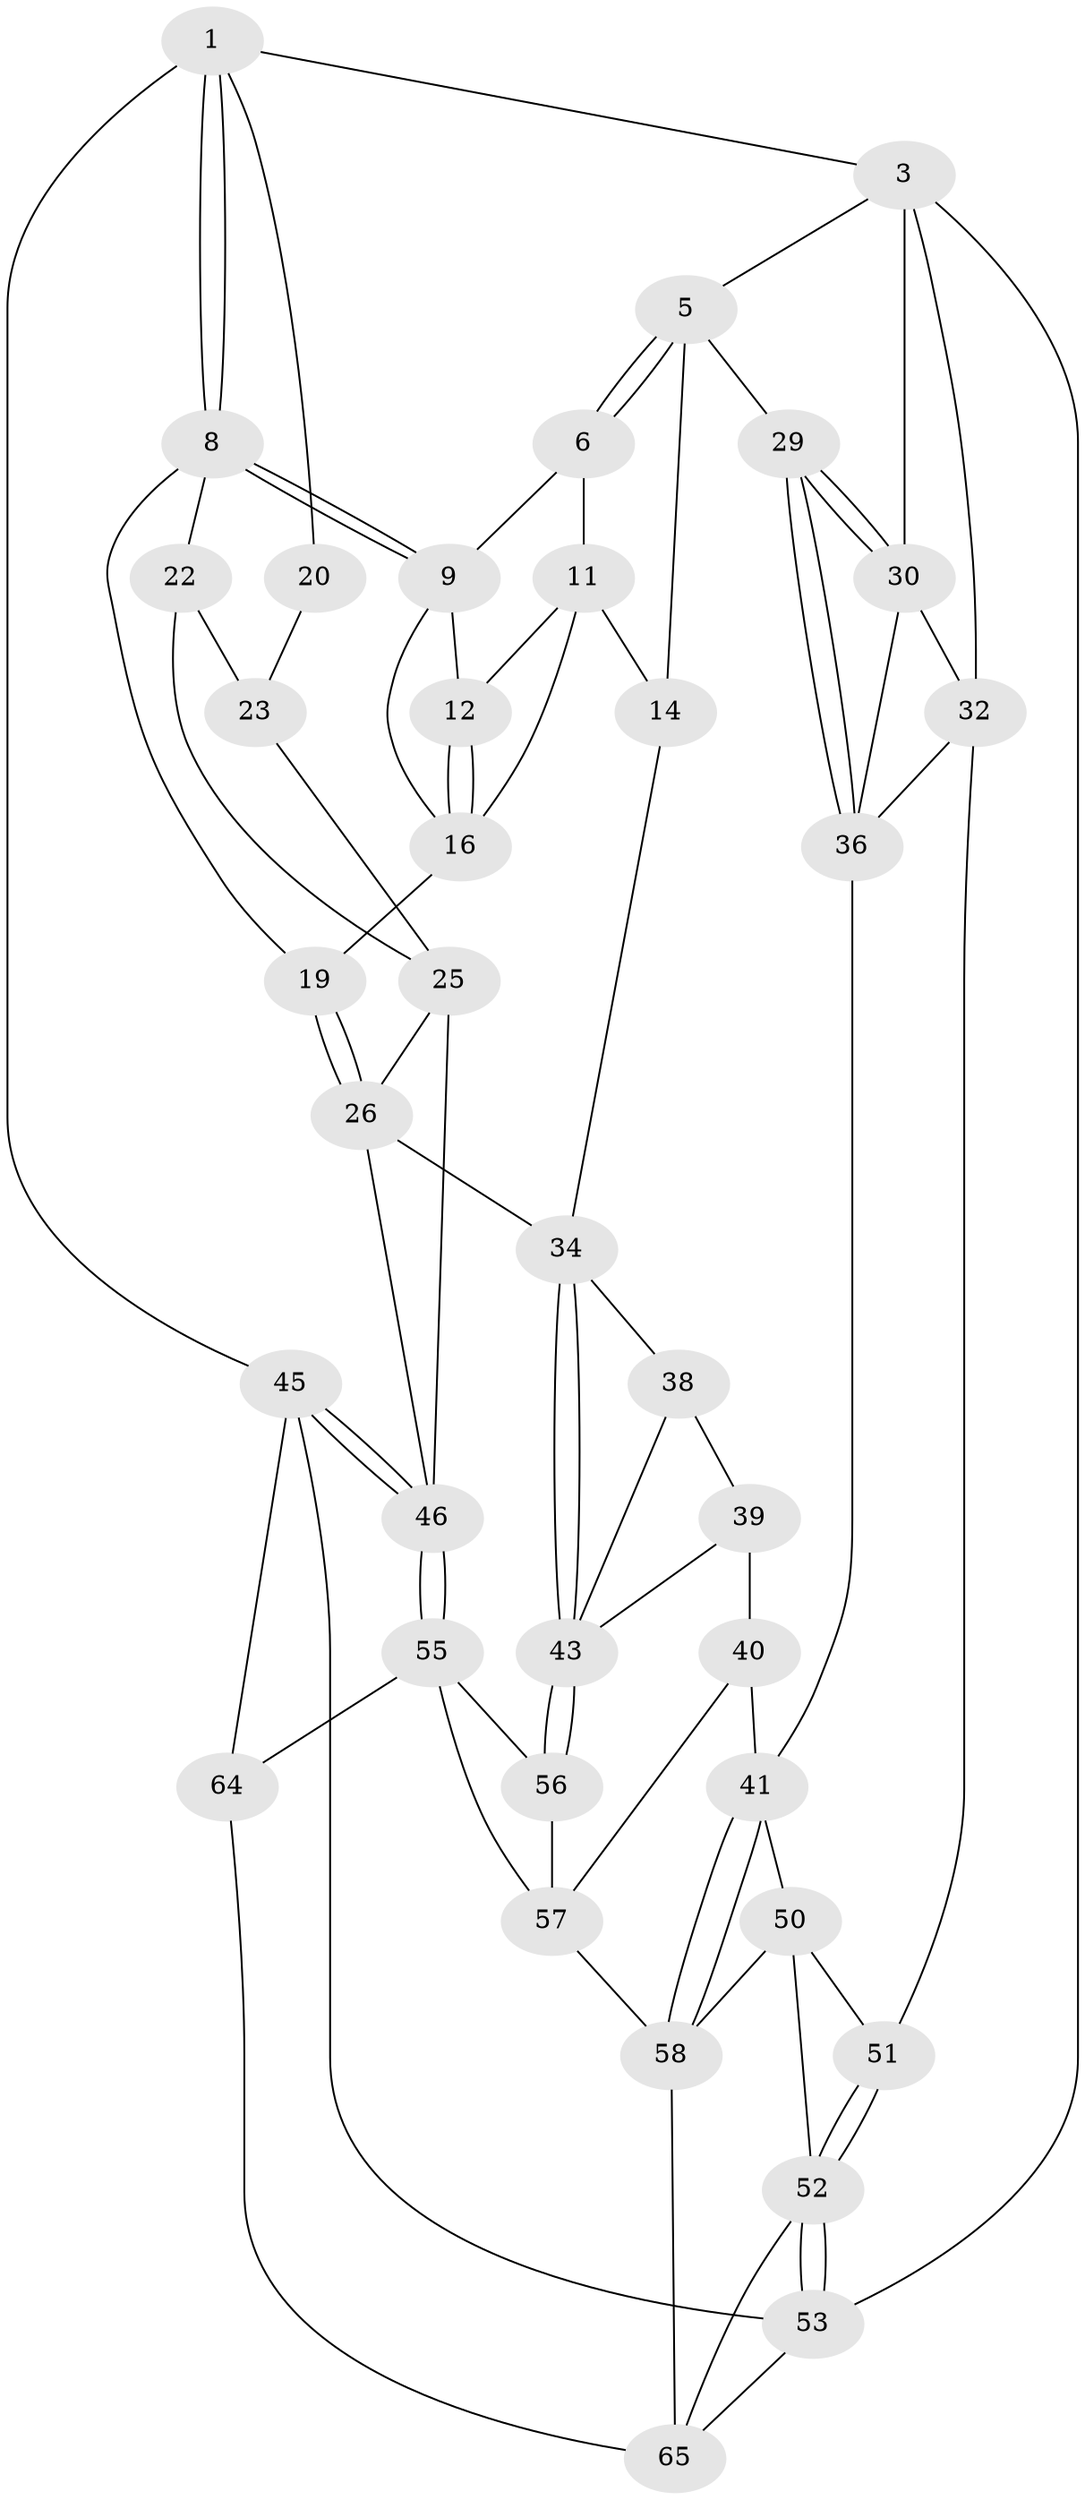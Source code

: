 // Generated by graph-tools (version 1.1) at 2025/24/03/03/25 07:24:35]
// undirected, 38 vertices, 83 edges
graph export_dot {
graph [start="1"]
  node [color=gray90,style=filled];
  1 [pos="+0.7694777916934852+0",super="+2"];
  3 [pos="+0+0",super="+4"];
  5 [pos="+0.11713858396009985+0",super="+15"];
  6 [pos="+0.4088443495728066+0",super="+7"];
  8 [pos="+0.7593917439963664+0.08993301902551576",super="+18"];
  9 [pos="+0.6806811465360961+0.08035080980563046",super="+10"];
  11 [pos="+0.4698165668293135+0",super="+13"];
  12 [pos="+0.5900805920931476+0.07143347071869115"];
  14 [pos="+0.4033998980361703+0.23728965713464165"];
  16 [pos="+0.5985675683201725+0.09295072619450084",super="+17"];
  19 [pos="+0.7373300865371764+0.32247612593683067"];
  20 [pos="+0.9882572225097405+0.00878629391467642",super="+21"];
  22 [pos="+0.892383227936129+0.09068973834829638",super="+24"];
  23 [pos="+0.9647619862903452+0.1937631601196055",super="+27"];
  25 [pos="+0.8632290875034979+0.25020003719322076",super="+28"];
  26 [pos="+0.7379582030067459+0.3263885124614836",super="+33"];
  29 [pos="+0.23701058605480763+0.25342015196705425"];
  30 [pos="+0.1285272487085982+0.1731319596378361",super="+31"];
  32 [pos="+0+0.3143345972552938",super="+49"];
  34 [pos="+0.6901175106004508+0.3854629636581853",super="+35"];
  36 [pos="+0.1632374168405741+0.4096945638555482",super="+37"];
  38 [pos="+0.38641660809967976+0.32856188728656577"];
  39 [pos="+0.3671762497680992+0.3844352773265804",super="+48"];
  40 [pos="+0.30108545165081874+0.46961889383037575",super="+54"];
  41 [pos="+0.2780754811060526+0.47283892053273024",super="+42"];
  43 [pos="+0.6554148372620429+0.478453640853859",super="+44"];
  45 [pos="+1+1",super="+67"];
  46 [pos="+1+0.7749371368339758",super="+47"];
  50 [pos="+0.13537920976243017+0.5543449649408045",super="+60"];
  51 [pos="+0+0.4613594760543761"];
  52 [pos="+0+0.9458432739212032",super="+62"];
  53 [pos="+0+1",super="+68"];
  55 [pos="+0.9410790591546244+0.7045649525885873",super="+63"];
  56 [pos="+0.6741064579197072+0.5448597772415305"];
  57 [pos="+0.40744701317210963+0.6731199460293056",super="+61"];
  58 [pos="+0.28514107345193074+0.716944234635514",super="+59"];
  64 [pos="+0.5767811961269024+0.8571814539491975"];
  65 [pos="+0.2723242807425156+0.8148329739104743",super="+66"];
  1 -- 8;
  1 -- 8;
  1 -- 3;
  1 -- 45;
  1 -- 20;
  3 -- 32;
  3 -- 53;
  3 -- 5;
  3 -- 30;
  5 -- 6;
  5 -- 6;
  5 -- 29;
  5 -- 14;
  6 -- 11;
  6 -- 9;
  8 -- 9;
  8 -- 9;
  8 -- 19;
  8 -- 22;
  9 -- 16;
  9 -- 12;
  11 -- 12;
  11 -- 16;
  11 -- 14;
  12 -- 16;
  12 -- 16;
  14 -- 34;
  16 -- 19;
  19 -- 26;
  19 -- 26;
  20 -- 23 [weight=2];
  22 -- 25;
  22 -- 23;
  23 -- 25;
  25 -- 26;
  25 -- 46;
  26 -- 34;
  26 -- 46;
  29 -- 30;
  29 -- 30;
  29 -- 36;
  29 -- 36;
  30 -- 32;
  30 -- 36;
  32 -- 51;
  32 -- 36;
  34 -- 43;
  34 -- 43;
  34 -- 38;
  36 -- 41;
  38 -- 39;
  38 -- 43;
  39 -- 40 [weight=2];
  39 -- 43;
  40 -- 41;
  40 -- 57;
  41 -- 58;
  41 -- 58;
  41 -- 50;
  43 -- 56;
  43 -- 56;
  45 -- 46;
  45 -- 46;
  45 -- 53 [weight=2];
  45 -- 64;
  46 -- 55;
  46 -- 55;
  50 -- 51;
  50 -- 52;
  50 -- 58;
  51 -- 52;
  51 -- 52;
  52 -- 53;
  52 -- 53;
  52 -- 65;
  53 -- 65;
  55 -- 56;
  55 -- 64;
  55 -- 57;
  56 -- 57;
  57 -- 58;
  58 -- 65;
  64 -- 65;
}
